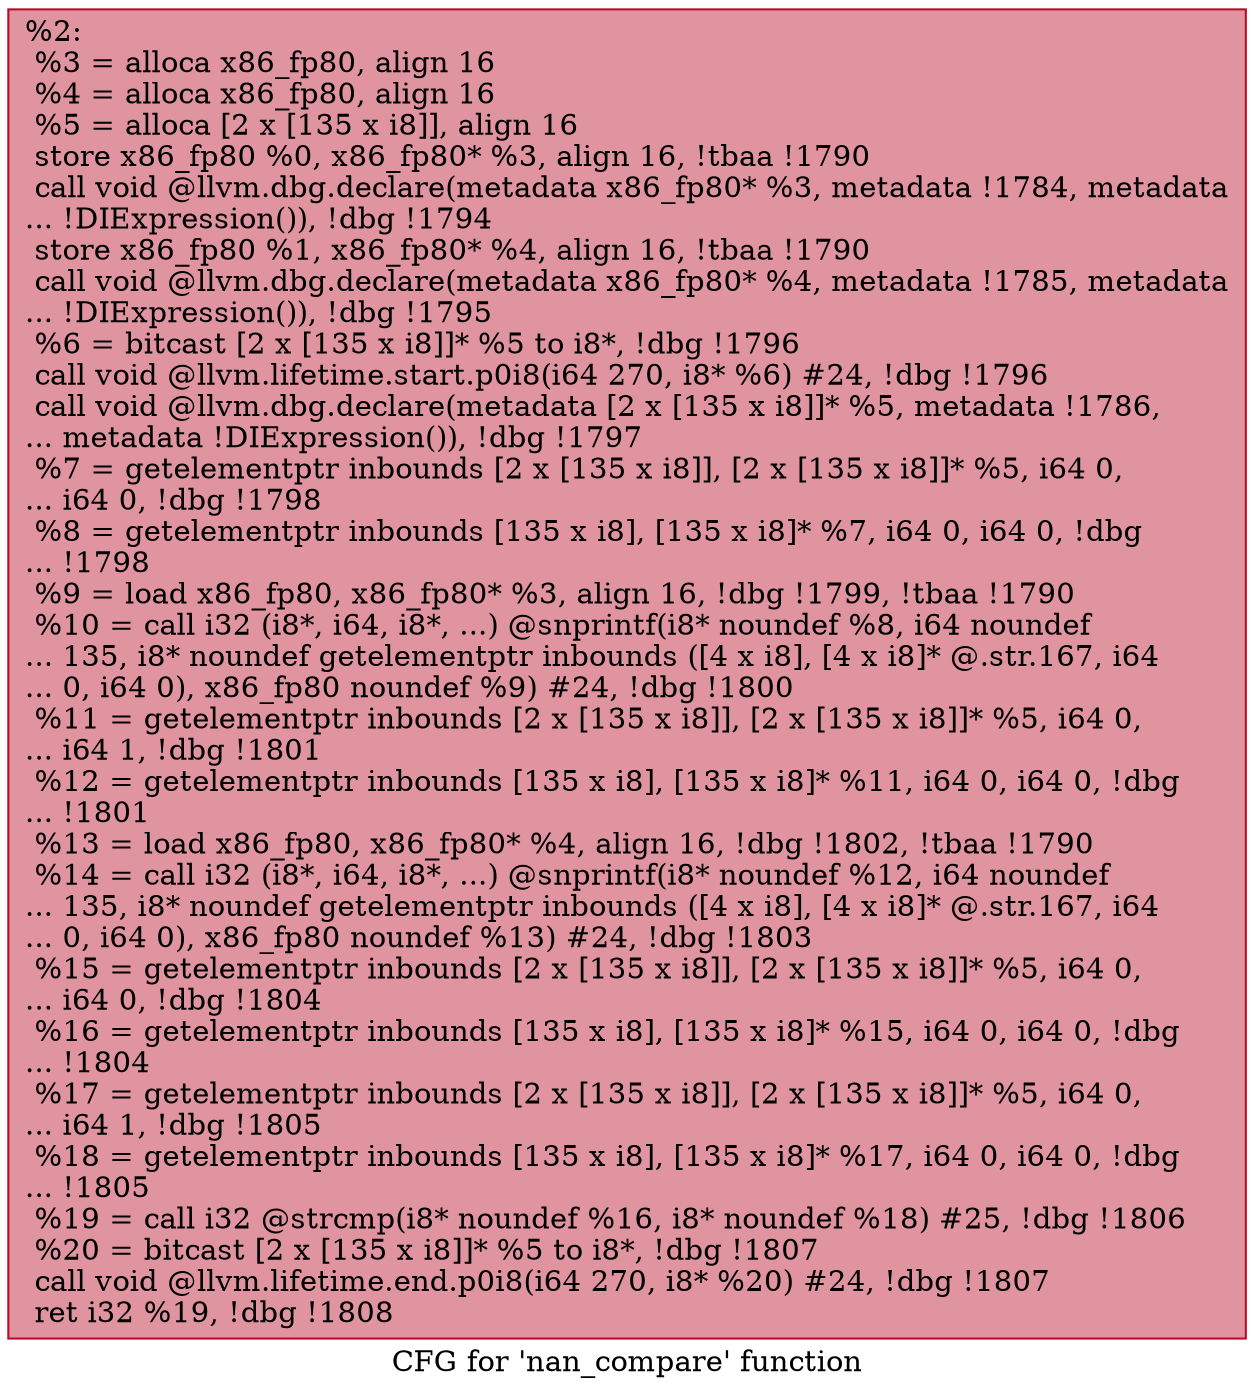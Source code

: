digraph "CFG for 'nan_compare' function" {
	label="CFG for 'nan_compare' function";

	Node0x24a9e50 [shape=record,color="#b70d28ff", style=filled, fillcolor="#b70d2870",label="{%2:\l  %3 = alloca x86_fp80, align 16\l  %4 = alloca x86_fp80, align 16\l  %5 = alloca [2 x [135 x i8]], align 16\l  store x86_fp80 %0, x86_fp80* %3, align 16, !tbaa !1790\l  call void @llvm.dbg.declare(metadata x86_fp80* %3, metadata !1784, metadata\l... !DIExpression()), !dbg !1794\l  store x86_fp80 %1, x86_fp80* %4, align 16, !tbaa !1790\l  call void @llvm.dbg.declare(metadata x86_fp80* %4, metadata !1785, metadata\l... !DIExpression()), !dbg !1795\l  %6 = bitcast [2 x [135 x i8]]* %5 to i8*, !dbg !1796\l  call void @llvm.lifetime.start.p0i8(i64 270, i8* %6) #24, !dbg !1796\l  call void @llvm.dbg.declare(metadata [2 x [135 x i8]]* %5, metadata !1786,\l... metadata !DIExpression()), !dbg !1797\l  %7 = getelementptr inbounds [2 x [135 x i8]], [2 x [135 x i8]]* %5, i64 0,\l... i64 0, !dbg !1798\l  %8 = getelementptr inbounds [135 x i8], [135 x i8]* %7, i64 0, i64 0, !dbg\l... !1798\l  %9 = load x86_fp80, x86_fp80* %3, align 16, !dbg !1799, !tbaa !1790\l  %10 = call i32 (i8*, i64, i8*, ...) @snprintf(i8* noundef %8, i64 noundef\l... 135, i8* noundef getelementptr inbounds ([4 x i8], [4 x i8]* @.str.167, i64\l... 0, i64 0), x86_fp80 noundef %9) #24, !dbg !1800\l  %11 = getelementptr inbounds [2 x [135 x i8]], [2 x [135 x i8]]* %5, i64 0,\l... i64 1, !dbg !1801\l  %12 = getelementptr inbounds [135 x i8], [135 x i8]* %11, i64 0, i64 0, !dbg\l... !1801\l  %13 = load x86_fp80, x86_fp80* %4, align 16, !dbg !1802, !tbaa !1790\l  %14 = call i32 (i8*, i64, i8*, ...) @snprintf(i8* noundef %12, i64 noundef\l... 135, i8* noundef getelementptr inbounds ([4 x i8], [4 x i8]* @.str.167, i64\l... 0, i64 0), x86_fp80 noundef %13) #24, !dbg !1803\l  %15 = getelementptr inbounds [2 x [135 x i8]], [2 x [135 x i8]]* %5, i64 0,\l... i64 0, !dbg !1804\l  %16 = getelementptr inbounds [135 x i8], [135 x i8]* %15, i64 0, i64 0, !dbg\l... !1804\l  %17 = getelementptr inbounds [2 x [135 x i8]], [2 x [135 x i8]]* %5, i64 0,\l... i64 1, !dbg !1805\l  %18 = getelementptr inbounds [135 x i8], [135 x i8]* %17, i64 0, i64 0, !dbg\l... !1805\l  %19 = call i32 @strcmp(i8* noundef %16, i8* noundef %18) #25, !dbg !1806\l  %20 = bitcast [2 x [135 x i8]]* %5 to i8*, !dbg !1807\l  call void @llvm.lifetime.end.p0i8(i64 270, i8* %20) #24, !dbg !1807\l  ret i32 %19, !dbg !1808\l}"];
}
